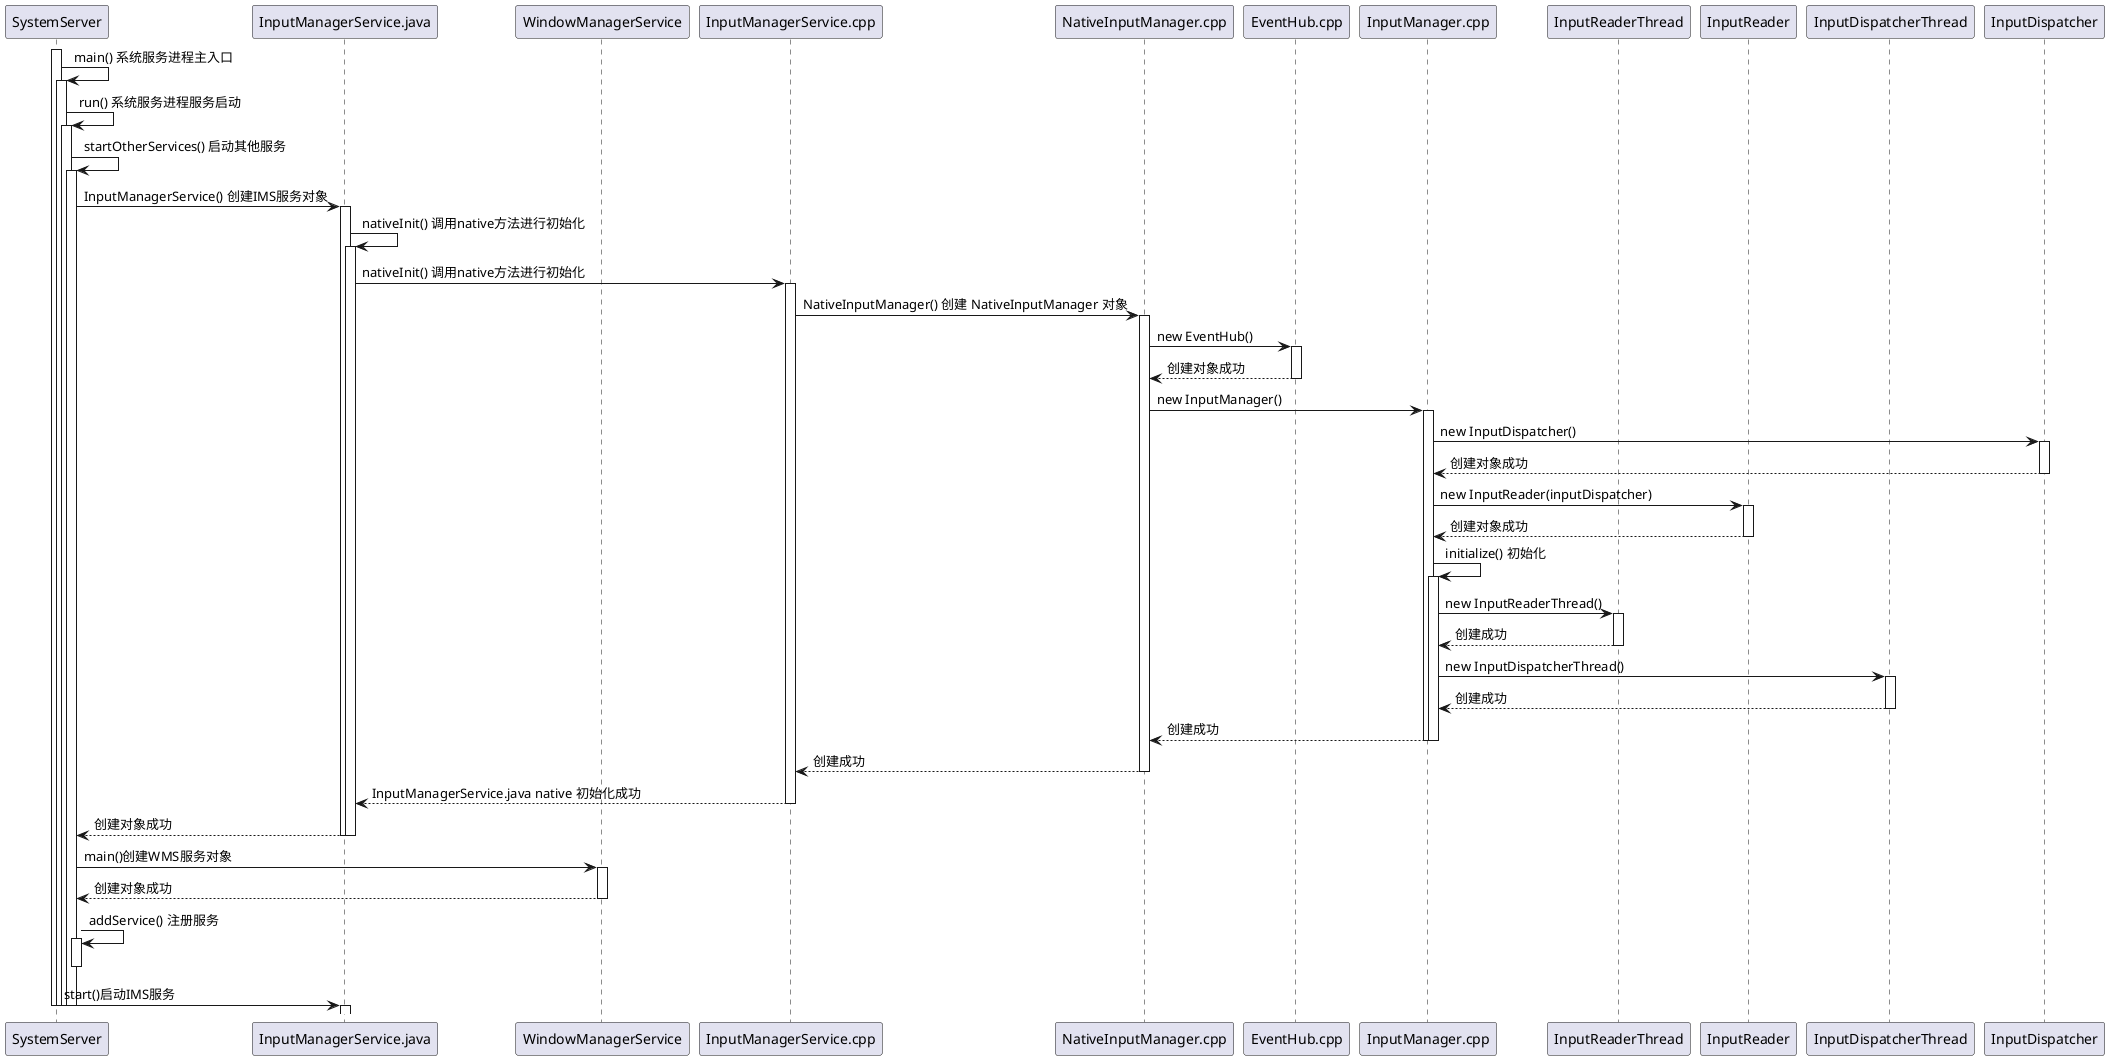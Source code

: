 @startuml
'https://plantuml.com/sequence-diagram
'IMS创建流程

participant SystemServer
participant InputManagerService.java
participant WindowManagerService
participant InputManagerService.cpp
participant NativeInputManager.cpp
participant EventHub.cpp
participant InputManager.cpp
participant InputReaderThread
participant InputReader
participant InputDispatcherThread
participant InputDispatcher


activate SystemServer
SystemServer -> SystemServer: main() 系统服务进程主入口
activate SystemServer
SystemServer -> SystemServer: run() 系统服务进程服务启动
activate SystemServer
SystemServer -> SystemServer: startOtherServices() 启动其他服务
activate SystemServer

'创建IMS服务流程
SystemServer -> InputManagerService.java: InputManagerService() 创建IMS服务对象
activate InputManagerService.java
InputManagerService.java -> InputManagerService.java: nativeInit() 调用native方法进行初始化
activate InputManagerService.java
InputManagerService.java -> InputManagerService.cpp: nativeInit() 调用native方法进行初始化
activate InputManagerService.cpp
InputManagerService.cpp -> NativeInputManager.cpp: NativeInputManager() 创建 NativeInputManager 对象
activate NativeInputManager.cpp
NativeInputManager.cpp -> EventHub.cpp: new EventHub()
activate EventHub.cpp
EventHub.cpp --> NativeInputManager.cpp: 创建对象成功
deactivate EventHub.cpp
NativeInputManager.cpp -> InputManager.cpp: new InputManager()
activate InputManager.cpp
InputManager.cpp -> InputDispatcher: new InputDispatcher()
activate InputDispatcher
InputDispatcher --> InputManager.cpp:  创建对象成功
deactivate InputDispatcher
InputManager.cpp -> InputReader: new InputReader(inputDispatcher)
activate InputReader
InputReader --> InputManager.cpp: 创建对象成功
deactivate InputReader
InputManager.cpp -> InputManager.cpp: initialize() 初始化
activate InputManager.cpp
InputManager.cpp -> InputReaderThread: new InputReaderThread()
activate InputReaderThread
InputReaderThread --> InputManager.cpp: 创建成功
deactivate InputReaderThread
InputManager.cpp -> InputDispatcherThread: new InputDispatcherThread()
activate InputDispatcherThread
InputDispatcherThread --> InputManager.cpp: 创建成功
deactivate InputDispatcherThread
InputManager.cpp --> NativeInputManager.cpp: 创建成功
deactivate InputManager.cpp
deactivate InputManager.cpp
NativeInputManager.cpp --> InputManagerService.cpp: 创建成功
deactivate NativeInputManager.cpp
InputManagerService.cpp -->  InputManagerService.java: InputManagerService.java native 初始化成功
deactivate InputManagerService.cpp
InputManagerService.java --> SystemServer: 创建对象成功
deactivate InputManagerService.java
deactivate InputManagerService.java

SystemServer -> WindowManagerService: main()创建WMS服务对象
activate WindowManagerService
WindowManagerService --> SystemServer: 创建对象成功
deactivate WindowManagerService

SystemServer -> SystemServer: addService() 注册服务
activate SystemServer
deactivate SystemServer

SystemServer -> InputManagerService.java: start()启动IMS服务
deactivate SystemServer
deactivate SystemServer
deactivate SystemServer
deactivate SystemServer

'启动服务流程
activate InputManagerService.java



deactivate InputManagerService.java


@enduml